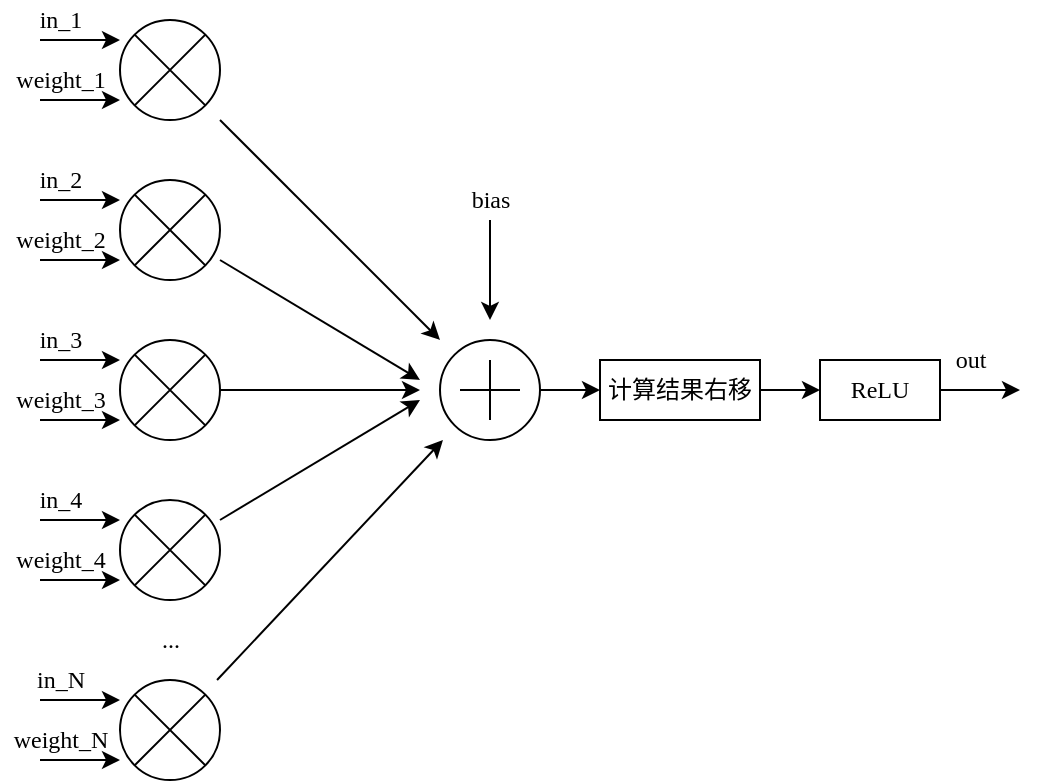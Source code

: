<mxfile scale="10" border="0">
    <diagram id="Jf5RHwIwj3P055EiEldz" name="第 1 页">
        <mxGraphModel dx="801" dy="453" grid="1" gridSize="10" guides="1" tooltips="1" connect="1" arrows="1" fold="1" page="1" pageScale="1" pageWidth="1169" pageHeight="1654" math="0" shadow="0">
            <root>
                <mxCell id="0"/>
                <mxCell id="1" parent="0"/>
                <mxCell id="290" style="edgeStyle=none;html=1;fontFamily=Times New Roman;" edge="1" parent="1" source="257" target="258">
                    <mxGeometry relative="1" as="geometry"/>
                </mxCell>
                <mxCell id="257" value="" style="verticalLabelPosition=bottom;shadow=0;dashed=0;align=center;html=1;verticalAlign=top;shape=mxgraph.electrical.abstract.multiplier;" vertex="1" parent="1">
                    <mxGeometry x="200" y="190" width="50" height="50" as="geometry"/>
                </mxCell>
                <mxCell id="296" style="edgeStyle=none;html=1;entryX=0;entryY=0.5;entryDx=0;entryDy=0;fontFamily=Times New Roman;" edge="1" parent="1" source="258" target="295">
                    <mxGeometry relative="1" as="geometry"/>
                </mxCell>
                <mxCell id="258" value="" style="verticalLabelPosition=bottom;shadow=0;dashed=0;align=center;html=1;verticalAlign=top;shape=mxgraph.electrical.abstract.summation_point;" vertex="1" parent="1">
                    <mxGeometry x="360" y="350" width="50" height="50" as="geometry"/>
                </mxCell>
                <mxCell id="262" value="" style="endArrow=classic;html=1;" edge="1" parent="1">
                    <mxGeometry width="50" height="50" relative="1" as="geometry">
                        <mxPoint x="160" y="200" as="sourcePoint"/>
                        <mxPoint x="200" y="200" as="targetPoint"/>
                    </mxGeometry>
                </mxCell>
                <mxCell id="263" value="" style="endArrow=classic;html=1;" edge="1" parent="1">
                    <mxGeometry width="50" height="50" relative="1" as="geometry">
                        <mxPoint x="160" y="230" as="sourcePoint"/>
                        <mxPoint x="200.0" y="230" as="targetPoint"/>
                    </mxGeometry>
                </mxCell>
                <mxCell id="266" value="in_1" style="text;html=1;align=center;verticalAlign=middle;resizable=0;points=[];autosize=1;strokeColor=none;fillColor=none;fontFamily=Times New Roman;" vertex="1" parent="1">
                    <mxGeometry x="150" y="180" width="40" height="20" as="geometry"/>
                </mxCell>
                <mxCell id="267" value="weight_1" style="text;html=1;align=center;verticalAlign=middle;resizable=0;points=[];autosize=1;strokeColor=none;fillColor=none;fontFamily=Times New Roman;" vertex="1" parent="1">
                    <mxGeometry x="140" y="210" width="60" height="20" as="geometry"/>
                </mxCell>
                <mxCell id="291" style="edgeStyle=none;html=1;fontFamily=Times New Roman;" edge="1" parent="1" source="268">
                    <mxGeometry relative="1" as="geometry">
                        <mxPoint x="350" y="370" as="targetPoint"/>
                    </mxGeometry>
                </mxCell>
                <mxCell id="268" value="" style="verticalLabelPosition=bottom;shadow=0;dashed=0;align=center;html=1;verticalAlign=top;shape=mxgraph.electrical.abstract.multiplier;" vertex="1" parent="1">
                    <mxGeometry x="200" y="270" width="50" height="50" as="geometry"/>
                </mxCell>
                <mxCell id="269" value="" style="endArrow=classic;html=1;" edge="1" parent="1">
                    <mxGeometry width="50" height="50" relative="1" as="geometry">
                        <mxPoint x="160" y="280" as="sourcePoint"/>
                        <mxPoint x="200" y="280" as="targetPoint"/>
                    </mxGeometry>
                </mxCell>
                <mxCell id="270" value="" style="endArrow=classic;html=1;" edge="1" parent="1">
                    <mxGeometry width="50" height="50" relative="1" as="geometry">
                        <mxPoint x="160" y="310" as="sourcePoint"/>
                        <mxPoint x="200" y="310" as="targetPoint"/>
                    </mxGeometry>
                </mxCell>
                <mxCell id="271" value="in_2" style="text;html=1;align=center;verticalAlign=middle;resizable=0;points=[];autosize=1;strokeColor=none;fillColor=none;fontFamily=Times New Roman;" vertex="1" parent="1">
                    <mxGeometry x="150" y="260" width="40" height="20" as="geometry"/>
                </mxCell>
                <mxCell id="272" value="weight_2" style="text;html=1;align=center;verticalAlign=middle;resizable=0;points=[];autosize=1;strokeColor=none;fillColor=none;fontFamily=Times New Roman;" vertex="1" parent="1">
                    <mxGeometry x="140" y="290" width="60" height="20" as="geometry"/>
                </mxCell>
                <mxCell id="292" style="edgeStyle=none;html=1;fontFamily=Times New Roman;" edge="1" parent="1" source="273">
                    <mxGeometry relative="1" as="geometry">
                        <mxPoint x="350" y="375" as="targetPoint"/>
                    </mxGeometry>
                </mxCell>
                <mxCell id="273" value="" style="verticalLabelPosition=bottom;shadow=0;dashed=0;align=center;html=1;verticalAlign=top;shape=mxgraph.electrical.abstract.multiplier;" vertex="1" parent="1">
                    <mxGeometry x="200" y="350" width="50" height="50" as="geometry"/>
                </mxCell>
                <mxCell id="274" value="" style="endArrow=classic;html=1;" edge="1" parent="1">
                    <mxGeometry width="50" height="50" relative="1" as="geometry">
                        <mxPoint x="160" y="360" as="sourcePoint"/>
                        <mxPoint x="200" y="360" as="targetPoint"/>
                    </mxGeometry>
                </mxCell>
                <mxCell id="275" value="" style="endArrow=classic;html=1;" edge="1" parent="1">
                    <mxGeometry width="50" height="50" relative="1" as="geometry">
                        <mxPoint x="160" y="390" as="sourcePoint"/>
                        <mxPoint x="200" y="390" as="targetPoint"/>
                    </mxGeometry>
                </mxCell>
                <mxCell id="276" value="in_3" style="text;html=1;align=center;verticalAlign=middle;resizable=0;points=[];autosize=1;strokeColor=none;fillColor=none;fontFamily=Times New Roman;" vertex="1" parent="1">
                    <mxGeometry x="150" y="340" width="40" height="20" as="geometry"/>
                </mxCell>
                <mxCell id="277" value="weight_3" style="text;html=1;align=center;verticalAlign=middle;resizable=0;points=[];autosize=1;strokeColor=none;fillColor=none;fontFamily=Times New Roman;" vertex="1" parent="1">
                    <mxGeometry x="140" y="370" width="60" height="20" as="geometry"/>
                </mxCell>
                <mxCell id="293" style="edgeStyle=none;html=1;fontFamily=Times New Roman;" edge="1" parent="1" source="278">
                    <mxGeometry relative="1" as="geometry">
                        <mxPoint x="350" y="380" as="targetPoint"/>
                    </mxGeometry>
                </mxCell>
                <mxCell id="278" value="" style="verticalLabelPosition=bottom;shadow=0;dashed=0;align=center;html=1;verticalAlign=top;shape=mxgraph.electrical.abstract.multiplier;" vertex="1" parent="1">
                    <mxGeometry x="200" y="430" width="50" height="50" as="geometry"/>
                </mxCell>
                <mxCell id="279" value="" style="endArrow=classic;html=1;" edge="1" parent="1">
                    <mxGeometry width="50" height="50" relative="1" as="geometry">
                        <mxPoint x="160" y="440" as="sourcePoint"/>
                        <mxPoint x="200" y="440" as="targetPoint"/>
                    </mxGeometry>
                </mxCell>
                <mxCell id="280" value="" style="endArrow=classic;html=1;" edge="1" parent="1">
                    <mxGeometry width="50" height="50" relative="1" as="geometry">
                        <mxPoint x="160" y="470" as="sourcePoint"/>
                        <mxPoint x="200" y="470" as="targetPoint"/>
                    </mxGeometry>
                </mxCell>
                <mxCell id="281" value="in_4" style="text;html=1;align=center;verticalAlign=middle;resizable=0;points=[];autosize=1;strokeColor=none;fillColor=none;fontFamily=Times New Roman;" vertex="1" parent="1">
                    <mxGeometry x="150" y="420" width="40" height="20" as="geometry"/>
                </mxCell>
                <mxCell id="282" value="weight_4" style="text;html=1;align=center;verticalAlign=middle;resizable=0;points=[];autosize=1;strokeColor=none;fillColor=none;fontFamily=Times New Roman;" vertex="1" parent="1">
                    <mxGeometry x="140" y="450" width="60" height="20" as="geometry"/>
                </mxCell>
                <mxCell id="294" style="edgeStyle=none;html=1;fontFamily=Times New Roman;" edge="1" parent="1" source="283" target="258">
                    <mxGeometry relative="1" as="geometry"/>
                </mxCell>
                <mxCell id="283" value="" style="verticalLabelPosition=bottom;shadow=0;dashed=0;align=center;html=1;verticalAlign=top;shape=mxgraph.electrical.abstract.multiplier;" vertex="1" parent="1">
                    <mxGeometry x="200" y="520" width="50" height="50" as="geometry"/>
                </mxCell>
                <mxCell id="284" value="" style="endArrow=classic;html=1;" edge="1" parent="1">
                    <mxGeometry width="50" height="50" relative="1" as="geometry">
                        <mxPoint x="160" y="530" as="sourcePoint"/>
                        <mxPoint x="200" y="530" as="targetPoint"/>
                    </mxGeometry>
                </mxCell>
                <mxCell id="285" value="" style="endArrow=classic;html=1;" edge="1" parent="1">
                    <mxGeometry width="50" height="50" relative="1" as="geometry">
                        <mxPoint x="160" y="560" as="sourcePoint"/>
                        <mxPoint x="200" y="560" as="targetPoint"/>
                    </mxGeometry>
                </mxCell>
                <mxCell id="286" value="in_N" style="text;html=1;align=center;verticalAlign=middle;resizable=0;points=[];autosize=1;strokeColor=none;fillColor=none;fontFamily=Times New Roman;" vertex="1" parent="1">
                    <mxGeometry x="150" y="510" width="40" height="20" as="geometry"/>
                </mxCell>
                <mxCell id="287" value="weight_N" style="text;html=1;align=center;verticalAlign=middle;resizable=0;points=[];autosize=1;strokeColor=none;fillColor=none;fontFamily=Times New Roman;" vertex="1" parent="1">
                    <mxGeometry x="140" y="540" width="60" height="20" as="geometry"/>
                </mxCell>
                <mxCell id="288" value="..." style="text;html=1;align=center;verticalAlign=middle;resizable=0;points=[];autosize=1;strokeColor=none;fillColor=none;fontFamily=Times New Roman;" vertex="1" parent="1">
                    <mxGeometry x="215" y="490" width="20" height="20" as="geometry"/>
                </mxCell>
                <mxCell id="297" style="edgeStyle=none;html=1;fontFamily=宋体;fontSource=https%3A%2F%2Ffonts.googleapis.com%2Fcss%3Ffamily%3D%25E5%25AE%258B%25E4%25BD%2593;" edge="1" parent="1" source="295">
                    <mxGeometry relative="1" as="geometry">
                        <mxPoint x="550" y="375" as="targetPoint"/>
                    </mxGeometry>
                </mxCell>
                <mxCell id="295" value="&lt;font face=&quot;宋体&quot; data-font-src=&quot;https://fonts.googleapis.com/css?family=%E5%AE%8B%E4%BD%93&quot;&gt;计算结果右移&lt;/font&gt;" style="rounded=0;whiteSpace=wrap;html=1;fontFamily=Times New Roman;" vertex="1" parent="1">
                    <mxGeometry x="440" y="360" width="80" height="30" as="geometry"/>
                </mxCell>
                <mxCell id="302" style="edgeStyle=none;html=1;fontFamily=Times New Roman;" edge="1" parent="1" source="298">
                    <mxGeometry relative="1" as="geometry">
                        <mxPoint x="650" y="375" as="targetPoint"/>
                    </mxGeometry>
                </mxCell>
                <mxCell id="298" value="&lt;font data-font-src=&quot;https://fonts.googleapis.com/css?family=%E5%AE%8B%E4%BD%93&quot;&gt;ReLU&lt;/font&gt;" style="rounded=0;whiteSpace=wrap;html=1;fontFamily=Times New Roman;" vertex="1" parent="1">
                    <mxGeometry x="550" y="360" width="60" height="30" as="geometry"/>
                </mxCell>
                <mxCell id="300" value="" style="endArrow=classic;html=1;fontFamily=Times New Roman;" edge="1" parent="1">
                    <mxGeometry width="50" height="50" relative="1" as="geometry">
                        <mxPoint x="385" y="290" as="sourcePoint"/>
                        <mxPoint x="385" y="340" as="targetPoint"/>
                    </mxGeometry>
                </mxCell>
                <mxCell id="301" value="bias" style="text;html=1;align=center;verticalAlign=middle;resizable=0;points=[];autosize=1;strokeColor=none;fillColor=none;fontFamily=Times New Roman;" vertex="1" parent="1">
                    <mxGeometry x="370" y="270" width="30" height="20" as="geometry"/>
                </mxCell>
                <mxCell id="303" value="out" style="text;html=1;align=center;verticalAlign=middle;resizable=0;points=[];autosize=1;strokeColor=none;fillColor=none;fontFamily=Times New Roman;" vertex="1" parent="1">
                    <mxGeometry x="610" y="350" width="30" height="20" as="geometry"/>
                </mxCell>
            </root>
        </mxGraphModel>
    </diagram>
</mxfile>